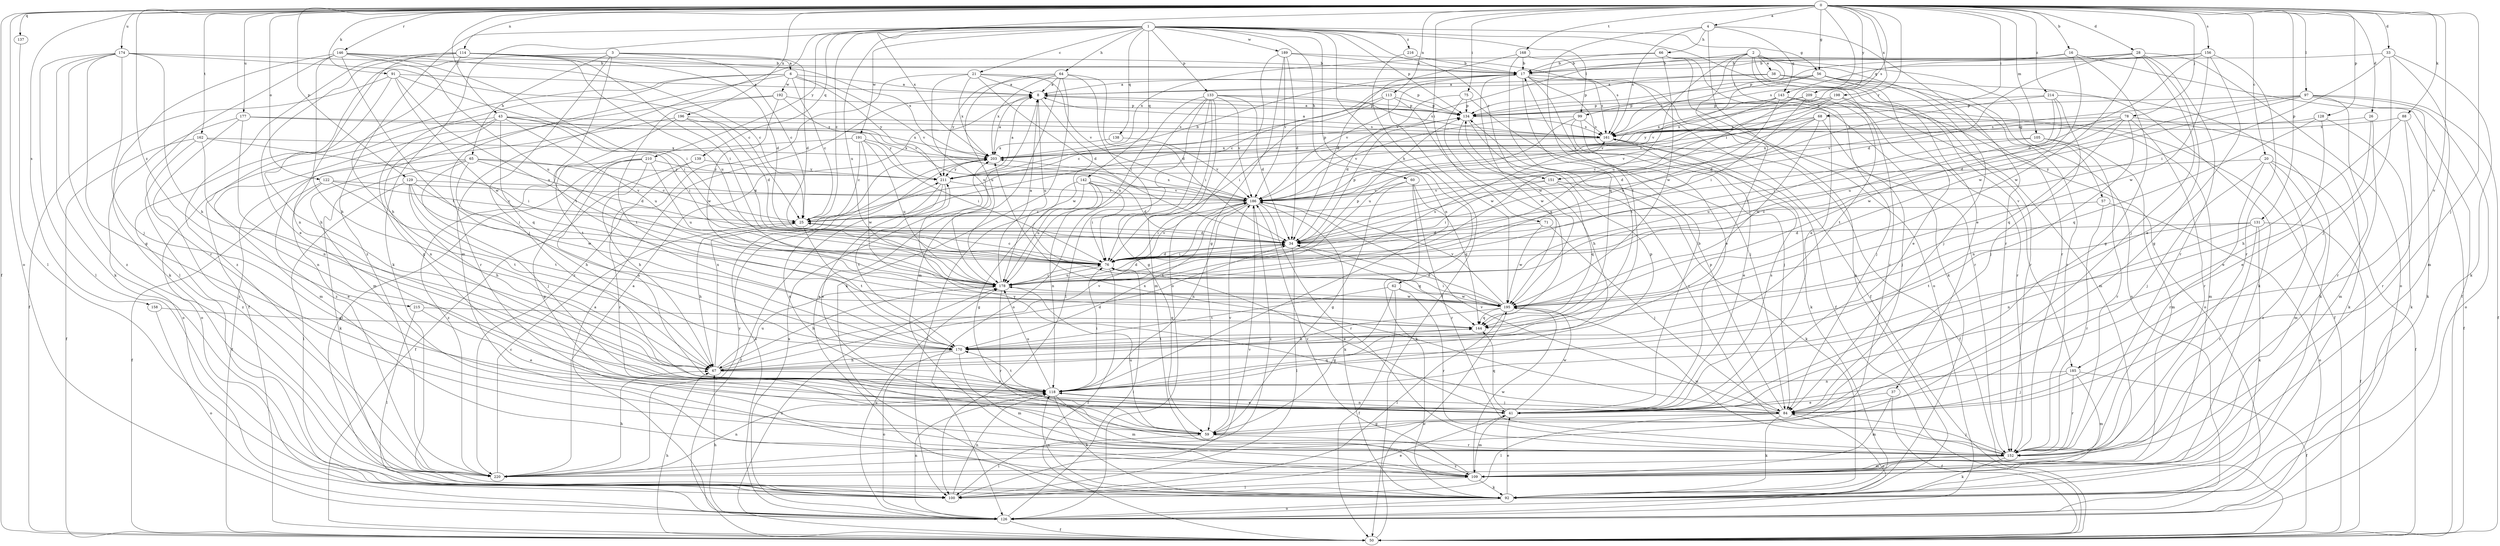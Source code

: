 strict digraph  {
0;
1;
2;
3;
4;
6;
8;
16;
17;
20;
21;
25;
26;
28;
33;
34;
37;
38;
41;
43;
50;
56;
57;
59;
60;
62;
64;
65;
66;
67;
68;
71;
75;
76;
78;
84;
88;
91;
92;
97;
99;
100;
105;
109;
113;
114;
118;
122;
126;
128;
129;
131;
133;
134;
137;
138;
139;
142;
143;
144;
146;
151;
152;
156;
158;
161;
162;
168;
170;
174;
177;
178;
185;
186;
189;
191;
192;
195;
196;
198;
203;
209;
210;
211;
214;
215;
216;
220;
0 -> 4  [label=a];
0 -> 16  [label=b];
0 -> 20  [label=c];
0 -> 26  [label=d];
0 -> 28  [label=d];
0 -> 33  [label=d];
0 -> 43  [label=f];
0 -> 50  [label=f];
0 -> 56  [label=g];
0 -> 68  [label=i];
0 -> 71  [label=i];
0 -> 75  [label=i];
0 -> 76  [label=i];
0 -> 78  [label=j];
0 -> 84  [label=j];
0 -> 88  [label=k];
0 -> 91  [label=k];
0 -> 97  [label=l];
0 -> 105  [label=m];
0 -> 113  [label=n];
0 -> 114  [label=n];
0 -> 122  [label=o];
0 -> 126  [label=o];
0 -> 128  [label=p];
0 -> 129  [label=p];
0 -> 131  [label=p];
0 -> 137  [label=q];
0 -> 146  [label=r];
0 -> 151  [label=r];
0 -> 156  [label=s];
0 -> 158  [label=s];
0 -> 161  [label=s];
0 -> 162  [label=t];
0 -> 168  [label=t];
0 -> 174  [label=u];
0 -> 177  [label=u];
0 -> 185  [label=v];
0 -> 196  [label=x];
0 -> 198  [label=x];
0 -> 203  [label=x];
0 -> 209  [label=y];
0 -> 214  [label=z];
0 -> 215  [label=z];
1 -> 21  [label=c];
1 -> 25  [label=c];
1 -> 56  [label=g];
1 -> 60  [label=h];
1 -> 62  [label=h];
1 -> 64  [label=h];
1 -> 92  [label=k];
1 -> 99  [label=l];
1 -> 109  [label=m];
1 -> 118  [label=n];
1 -> 133  [label=p];
1 -> 134  [label=p];
1 -> 138  [label=q];
1 -> 139  [label=q];
1 -> 142  [label=q];
1 -> 151  [label=r];
1 -> 178  [label=u];
1 -> 185  [label=v];
1 -> 189  [label=w];
1 -> 191  [label=w];
1 -> 210  [label=y];
1 -> 216  [label=z];
1 -> 220  [label=z];
2 -> 37  [label=e];
2 -> 38  [label=e];
2 -> 41  [label=e];
2 -> 57  [label=g];
2 -> 99  [label=l];
2 -> 152  [label=r];
2 -> 170  [label=t];
2 -> 178  [label=u];
2 -> 186  [label=v];
2 -> 220  [label=z];
3 -> 6  [label=a];
3 -> 25  [label=c];
3 -> 34  [label=d];
3 -> 65  [label=h];
3 -> 84  [label=j];
3 -> 100  [label=l];
3 -> 170  [label=t];
4 -> 66  [label=h];
4 -> 126  [label=o];
4 -> 143  [label=q];
4 -> 152  [label=r];
4 -> 161  [label=s];
4 -> 170  [label=t];
6 -> 8  [label=a];
6 -> 25  [label=c];
6 -> 50  [label=f];
6 -> 59  [label=g];
6 -> 152  [label=r];
6 -> 186  [label=v];
6 -> 192  [label=w];
6 -> 211  [label=y];
8 -> 134  [label=p];
8 -> 178  [label=u];
8 -> 195  [label=w];
16 -> 17  [label=b];
16 -> 50  [label=f];
16 -> 59  [label=g];
16 -> 143  [label=q];
16 -> 195  [label=w];
17 -> 8  [label=a];
17 -> 25  [label=c];
17 -> 41  [label=e];
17 -> 50  [label=f];
17 -> 152  [label=r];
17 -> 161  [label=s];
17 -> 170  [label=t];
17 -> 186  [label=v];
17 -> 195  [label=w];
20 -> 50  [label=f];
20 -> 84  [label=j];
20 -> 109  [label=m];
20 -> 152  [label=r];
20 -> 211  [label=y];
20 -> 220  [label=z];
21 -> 8  [label=a];
21 -> 34  [label=d];
21 -> 134  [label=p];
21 -> 178  [label=u];
21 -> 186  [label=v];
21 -> 203  [label=x];
21 -> 220  [label=z];
25 -> 34  [label=d];
25 -> 67  [label=h];
25 -> 170  [label=t];
26 -> 41  [label=e];
26 -> 109  [label=m];
26 -> 161  [label=s];
28 -> 17  [label=b];
28 -> 34  [label=d];
28 -> 59  [label=g];
28 -> 84  [label=j];
28 -> 126  [label=o];
28 -> 134  [label=p];
28 -> 152  [label=r];
28 -> 195  [label=w];
33 -> 17  [label=b];
33 -> 76  [label=i];
33 -> 84  [label=j];
33 -> 92  [label=k];
33 -> 109  [label=m];
34 -> 76  [label=i];
34 -> 100  [label=l];
34 -> 134  [label=p];
34 -> 144  [label=q];
37 -> 41  [label=e];
37 -> 50  [label=f];
37 -> 109  [label=m];
38 -> 8  [label=a];
38 -> 126  [label=o];
38 -> 134  [label=p];
38 -> 152  [label=r];
41 -> 17  [label=b];
41 -> 109  [label=m];
41 -> 118  [label=n];
41 -> 144  [label=q];
41 -> 161  [label=s];
41 -> 195  [label=w];
43 -> 76  [label=i];
43 -> 109  [label=m];
43 -> 118  [label=n];
43 -> 126  [label=o];
43 -> 144  [label=q];
43 -> 161  [label=s];
43 -> 178  [label=u];
43 -> 211  [label=y];
50 -> 67  [label=h];
50 -> 178  [label=u];
50 -> 195  [label=w];
56 -> 8  [label=a];
56 -> 41  [label=e];
56 -> 84  [label=j];
56 -> 92  [label=k];
56 -> 152  [label=r];
56 -> 161  [label=s];
56 -> 186  [label=v];
57 -> 25  [label=c];
57 -> 126  [label=o];
57 -> 152  [label=r];
59 -> 100  [label=l];
59 -> 152  [label=r];
59 -> 178  [label=u];
59 -> 186  [label=v];
59 -> 203  [label=x];
60 -> 59  [label=g];
60 -> 92  [label=k];
60 -> 144  [label=q];
60 -> 152  [label=r];
60 -> 186  [label=v];
62 -> 50  [label=f];
62 -> 59  [label=g];
62 -> 152  [label=r];
62 -> 170  [label=t];
62 -> 195  [label=w];
64 -> 8  [label=a];
64 -> 34  [label=d];
64 -> 76  [label=i];
64 -> 92  [label=k];
64 -> 109  [label=m];
64 -> 178  [label=u];
64 -> 203  [label=x];
64 -> 211  [label=y];
65 -> 25  [label=c];
65 -> 34  [label=d];
65 -> 50  [label=f];
65 -> 67  [label=h];
65 -> 84  [label=j];
65 -> 92  [label=k];
65 -> 211  [label=y];
66 -> 17  [label=b];
66 -> 92  [label=k];
66 -> 126  [label=o];
66 -> 195  [label=w];
66 -> 203  [label=x];
67 -> 34  [label=d];
67 -> 118  [label=n];
67 -> 178  [label=u];
67 -> 186  [label=v];
67 -> 203  [label=x];
68 -> 25  [label=c];
68 -> 34  [label=d];
68 -> 84  [label=j];
68 -> 109  [label=m];
68 -> 161  [label=s];
68 -> 186  [label=v];
68 -> 195  [label=w];
71 -> 34  [label=d];
71 -> 84  [label=j];
71 -> 195  [label=w];
75 -> 34  [label=d];
75 -> 84  [label=j];
75 -> 134  [label=p];
75 -> 195  [label=w];
76 -> 25  [label=c];
76 -> 34  [label=d];
76 -> 41  [label=e];
76 -> 50  [label=f];
76 -> 178  [label=u];
76 -> 186  [label=v];
78 -> 76  [label=i];
78 -> 92  [label=k];
78 -> 118  [label=n];
78 -> 144  [label=q];
78 -> 152  [label=r];
78 -> 161  [label=s];
78 -> 211  [label=y];
84 -> 59  [label=g];
84 -> 92  [label=k];
84 -> 100  [label=l];
84 -> 126  [label=o];
84 -> 134  [label=p];
84 -> 186  [label=v];
84 -> 203  [label=x];
84 -> 211  [label=y];
88 -> 50  [label=f];
88 -> 67  [label=h];
88 -> 152  [label=r];
88 -> 161  [label=s];
91 -> 8  [label=a];
91 -> 50  [label=f];
91 -> 67  [label=h];
91 -> 76  [label=i];
91 -> 178  [label=u];
91 -> 195  [label=w];
92 -> 8  [label=a];
92 -> 41  [label=e];
92 -> 118  [label=n];
92 -> 126  [label=o];
97 -> 34  [label=d];
97 -> 50  [label=f];
97 -> 76  [label=i];
97 -> 92  [label=k];
97 -> 126  [label=o];
97 -> 134  [label=p];
97 -> 152  [label=r];
97 -> 186  [label=v];
99 -> 84  [label=j];
99 -> 92  [label=k];
99 -> 161  [label=s];
99 -> 178  [label=u];
99 -> 186  [label=v];
100 -> 41  [label=e];
100 -> 118  [label=n];
100 -> 186  [label=v];
105 -> 109  [label=m];
105 -> 152  [label=r];
105 -> 178  [label=u];
105 -> 203  [label=x];
109 -> 92  [label=k];
109 -> 100  [label=l];
109 -> 186  [label=v];
109 -> 195  [label=w];
113 -> 25  [label=c];
113 -> 76  [label=i];
113 -> 134  [label=p];
113 -> 144  [label=q];
113 -> 195  [label=w];
114 -> 17  [label=b];
114 -> 34  [label=d];
114 -> 41  [label=e];
114 -> 67  [label=h];
114 -> 76  [label=i];
114 -> 118  [label=n];
114 -> 178  [label=u];
114 -> 203  [label=x];
114 -> 220  [label=z];
118 -> 41  [label=e];
118 -> 76  [label=i];
118 -> 84  [label=j];
118 -> 92  [label=k];
118 -> 109  [label=m];
118 -> 134  [label=p];
118 -> 144  [label=q];
118 -> 170  [label=t];
118 -> 178  [label=u];
122 -> 25  [label=c];
122 -> 41  [label=e];
122 -> 50  [label=f];
122 -> 170  [label=t];
122 -> 186  [label=v];
126 -> 8  [label=a];
126 -> 50  [label=f];
126 -> 67  [label=h];
126 -> 76  [label=i];
126 -> 118  [label=n];
126 -> 178  [label=u];
126 -> 203  [label=x];
128 -> 41  [label=e];
128 -> 92  [label=k];
128 -> 144  [label=q];
128 -> 161  [label=s];
129 -> 67  [label=h];
129 -> 76  [label=i];
129 -> 100  [label=l];
129 -> 170  [label=t];
129 -> 186  [label=v];
129 -> 195  [label=w];
131 -> 34  [label=d];
131 -> 50  [label=f];
131 -> 92  [label=k];
131 -> 118  [label=n];
131 -> 152  [label=r];
131 -> 170  [label=t];
133 -> 34  [label=d];
133 -> 59  [label=g];
133 -> 76  [label=i];
133 -> 100  [label=l];
133 -> 109  [label=m];
133 -> 126  [label=o];
133 -> 134  [label=p];
133 -> 161  [label=s];
133 -> 178  [label=u];
133 -> 186  [label=v];
134 -> 8  [label=a];
134 -> 67  [label=h];
134 -> 152  [label=r];
134 -> 161  [label=s];
137 -> 100  [label=l];
138 -> 186  [label=v];
138 -> 203  [label=x];
139 -> 50  [label=f];
139 -> 152  [label=r];
139 -> 211  [label=y];
142 -> 34  [label=d];
142 -> 59  [label=g];
142 -> 76  [label=i];
142 -> 100  [label=l];
142 -> 118  [label=n];
142 -> 178  [label=u];
142 -> 186  [label=v];
143 -> 50  [label=f];
143 -> 84  [label=j];
143 -> 126  [label=o];
143 -> 134  [label=p];
143 -> 178  [label=u];
143 -> 186  [label=v];
143 -> 203  [label=x];
144 -> 170  [label=t];
146 -> 17  [label=b];
146 -> 25  [label=c];
146 -> 67  [label=h];
146 -> 76  [label=i];
146 -> 92  [label=k];
146 -> 152  [label=r];
146 -> 170  [label=t];
146 -> 178  [label=u];
151 -> 76  [label=i];
151 -> 92  [label=k];
151 -> 144  [label=q];
151 -> 186  [label=v];
152 -> 84  [label=j];
152 -> 92  [label=k];
152 -> 109  [label=m];
152 -> 195  [label=w];
152 -> 220  [label=z];
156 -> 17  [label=b];
156 -> 34  [label=d];
156 -> 41  [label=e];
156 -> 152  [label=r];
156 -> 161  [label=s];
156 -> 195  [label=w];
158 -> 126  [label=o];
158 -> 144  [label=q];
161 -> 8  [label=a];
161 -> 41  [label=e];
161 -> 50  [label=f];
161 -> 203  [label=x];
162 -> 50  [label=f];
162 -> 76  [label=i];
162 -> 118  [label=n];
162 -> 203  [label=x];
162 -> 220  [label=z];
168 -> 17  [label=b];
168 -> 34  [label=d];
168 -> 50  [label=f];
168 -> 144  [label=q];
170 -> 67  [label=h];
170 -> 109  [label=m];
170 -> 126  [label=o];
174 -> 17  [label=b];
174 -> 25  [label=c];
174 -> 59  [label=g];
174 -> 67  [label=h];
174 -> 84  [label=j];
174 -> 92  [label=k];
174 -> 100  [label=l];
174 -> 220  [label=z];
177 -> 118  [label=n];
177 -> 126  [label=o];
177 -> 161  [label=s];
177 -> 203  [label=x];
177 -> 220  [label=z];
178 -> 8  [label=a];
178 -> 34  [label=d];
178 -> 67  [label=h];
178 -> 76  [label=i];
178 -> 134  [label=p];
178 -> 152  [label=r];
178 -> 161  [label=s];
178 -> 195  [label=w];
185 -> 50  [label=f];
185 -> 84  [label=j];
185 -> 109  [label=m];
185 -> 118  [label=n];
185 -> 152  [label=r];
186 -> 25  [label=c];
186 -> 76  [label=i];
186 -> 92  [label=k];
186 -> 118  [label=n];
186 -> 152  [label=r];
186 -> 170  [label=t];
186 -> 203  [label=x];
186 -> 220  [label=z];
189 -> 17  [label=b];
189 -> 34  [label=d];
189 -> 59  [label=g];
189 -> 126  [label=o];
189 -> 161  [label=s];
189 -> 186  [label=v];
191 -> 25  [label=c];
191 -> 76  [label=i];
191 -> 100  [label=l];
191 -> 178  [label=u];
191 -> 195  [label=w];
191 -> 203  [label=x];
192 -> 109  [label=m];
192 -> 134  [label=p];
192 -> 170  [label=t];
192 -> 186  [label=v];
192 -> 195  [label=w];
195 -> 34  [label=d];
195 -> 67  [label=h];
195 -> 76  [label=i];
195 -> 100  [label=l];
195 -> 144  [label=q];
195 -> 186  [label=v];
196 -> 34  [label=d];
196 -> 76  [label=i];
196 -> 161  [label=s];
196 -> 170  [label=t];
196 -> 220  [label=z];
198 -> 109  [label=m];
198 -> 134  [label=p];
198 -> 152  [label=r];
198 -> 186  [label=v];
198 -> 211  [label=y];
203 -> 8  [label=a];
203 -> 126  [label=o];
203 -> 134  [label=p];
203 -> 211  [label=y];
209 -> 76  [label=i];
209 -> 134  [label=p];
209 -> 170  [label=t];
209 -> 203  [label=x];
210 -> 59  [label=g];
210 -> 67  [label=h];
210 -> 118  [label=n];
210 -> 178  [label=u];
210 -> 211  [label=y];
210 -> 220  [label=z];
211 -> 8  [label=a];
211 -> 17  [label=b];
211 -> 41  [label=e];
211 -> 50  [label=f];
211 -> 170  [label=t];
211 -> 186  [label=v];
214 -> 34  [label=d];
214 -> 84  [label=j];
214 -> 92  [label=k];
214 -> 134  [label=p];
214 -> 178  [label=u];
214 -> 195  [label=w];
215 -> 41  [label=e];
215 -> 100  [label=l];
215 -> 144  [label=q];
216 -> 17  [label=b];
216 -> 50  [label=f];
220 -> 8  [label=a];
220 -> 25  [label=c];
220 -> 67  [label=h];
220 -> 118  [label=n];
220 -> 211  [label=y];
}
